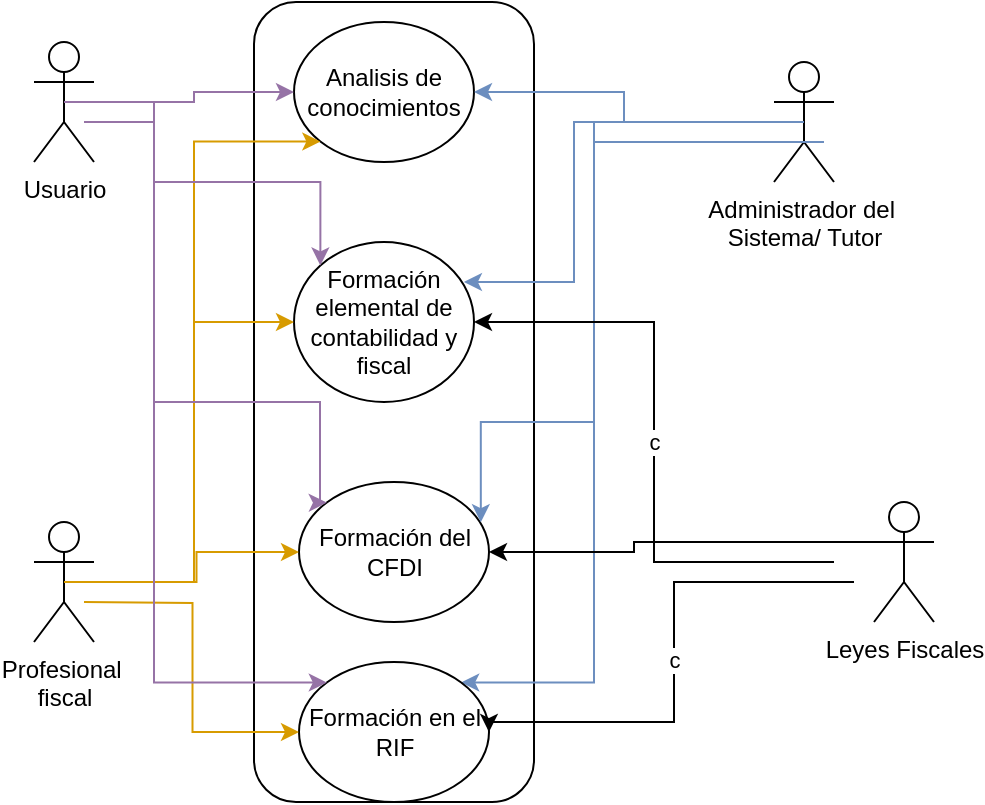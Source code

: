 <mxfile version="12.6.5" type="device"><diagram id="VlcNgdMxAHd7t4jrwora" name="Página-1"><mxGraphModel dx="872" dy="510" grid="1" gridSize="10" guides="1" tooltips="1" connect="1" arrows="1" fold="1" page="1" pageScale="1" pageWidth="827" pageHeight="1169" math="0" shadow="0"><root><mxCell id="0"/><mxCell id="1" parent="0"/><mxCell id="6AR6f_h3jLLX2x6Vhz1S-10" value="" style="rounded=1;whiteSpace=wrap;html=1;fillColor=none;" parent="1" vertex="1"><mxGeometry x="140" y="40" width="140" height="400" as="geometry"/></mxCell><mxCell id="6AR6f_h3jLLX2x6Vhz1S-2" value="Analisis de conocimientos" style="ellipse;whiteSpace=wrap;html=1;" parent="1" vertex="1"><mxGeometry x="160" y="50" width="90" height="70" as="geometry"/></mxCell><mxCell id="6AR6f_h3jLLX2x6Vhz1S-8" value="Formación elemental de contabilidad y fiscal" style="ellipse;whiteSpace=wrap;html=1;" parent="1" vertex="1"><mxGeometry x="160" y="160" width="90" height="80" as="geometry"/></mxCell><mxCell id="6AR6f_h3jLLX2x6Vhz1S-9" value="Formación del CFDI" style="ellipse;whiteSpace=wrap;html=1;" parent="1" vertex="1"><mxGeometry x="162.5" y="280" width="95" height="70" as="geometry"/></mxCell><mxCell id="6AR6f_h3jLLX2x6Vhz1S-16" value="" style="edgeStyle=orthogonalEdgeStyle;rounded=0;orthogonalLoop=1;jettySize=auto;html=1;fillColor=#e1d5e7;strokeColor=#9673a6;" parent="1" source="6AR6f_h3jLLX2x6Vhz1S-12" target="6AR6f_h3jLLX2x6Vhz1S-2" edge="1"><mxGeometry relative="1" as="geometry"/></mxCell><mxCell id="6AR6f_h3jLLX2x6Vhz1S-12" value="Usuario" style="shape=umlActor;verticalLabelPosition=bottom;labelBackgroundColor=#ffffff;verticalAlign=top;html=1;outlineConnect=0;fillColor=none;" parent="1" vertex="1"><mxGeometry x="30" y="60" width="30" height="60" as="geometry"/></mxCell><mxCell id="6AR6f_h3jLLX2x6Vhz1S-28" value="" style="edgeStyle=orthogonalEdgeStyle;rounded=0;orthogonalLoop=1;jettySize=auto;html=1;entryX=0;entryY=1;entryDx=0;entryDy=0;exitX=0.5;exitY=0.5;exitDx=0;exitDy=0;exitPerimeter=0;fillColor=#ffe6cc;strokeColor=#d79b00;" parent="1" source="6AR6f_h3jLLX2x6Vhz1S-13" target="6AR6f_h3jLLX2x6Vhz1S-2" edge="1"><mxGeometry relative="1" as="geometry"><Array as="points"><mxPoint x="110" y="330"/><mxPoint x="110" y="110"/></Array></mxGeometry></mxCell><mxCell id="6AR6f_h3jLLX2x6Vhz1S-34" value="" style="edgeStyle=orthogonalEdgeStyle;rounded=0;orthogonalLoop=1;jettySize=auto;html=1;entryX=0;entryY=0.5;entryDx=0;entryDy=0;exitX=0.5;exitY=0.5;exitDx=0;exitDy=0;exitPerimeter=0;fillColor=#ffe6cc;strokeColor=#d79b00;" parent="1" source="6AR6f_h3jLLX2x6Vhz1S-13" target="6AR6f_h3jLLX2x6Vhz1S-9" edge="1"><mxGeometry relative="1" as="geometry"/></mxCell><mxCell id="6AR6f_h3jLLX2x6Vhz1S-13" value="Profesional&amp;nbsp;&lt;br&gt;fiscal" style="shape=umlActor;verticalLabelPosition=bottom;labelBackgroundColor=#ffffff;verticalAlign=top;html=1;outlineConnect=0;fillColor=none;" parent="1" vertex="1"><mxGeometry x="30" y="300" width="30" height="60" as="geometry"/></mxCell><mxCell id="6AR6f_h3jLLX2x6Vhz1S-29" value="" style="edgeStyle=orthogonalEdgeStyle;rounded=0;orthogonalLoop=1;jettySize=auto;html=1;fillColor=#dae8fc;strokeColor=#6c8ebf;" parent="1" source="6AR6f_h3jLLX2x6Vhz1S-14" target="6AR6f_h3jLLX2x6Vhz1S-2" edge="1"><mxGeometry relative="1" as="geometry"/></mxCell><mxCell id="6AR6f_h3jLLX2x6Vhz1S-14" value="Administrador del&amp;nbsp;&lt;br&gt;Sistema/ Tutor" style="shape=umlActor;verticalLabelPosition=bottom;labelBackgroundColor=#ffffff;verticalAlign=top;html=1;outlineConnect=0;fillColor=none;" parent="1" vertex="1"><mxGeometry x="400" y="70" width="30" height="60" as="geometry"/></mxCell><mxCell id="6AR6f_h3jLLX2x6Vhz1S-36" value="" style="edgeStyle=orthogonalEdgeStyle;rounded=0;orthogonalLoop=1;jettySize=auto;html=1;entryX=0;entryY=0.5;entryDx=0;entryDy=0;exitX=0.5;exitY=0.5;exitDx=0;exitDy=0;exitPerimeter=0;fillColor=#ffe6cc;strokeColor=#d79b00;" parent="1" source="6AR6f_h3jLLX2x6Vhz1S-13" target="6AR6f_h3jLLX2x6Vhz1S-8" edge="1"><mxGeometry relative="1" as="geometry"><mxPoint x="65" y="330" as="sourcePoint"/><mxPoint x="170" y="275" as="targetPoint"/></mxGeometry></mxCell><mxCell id="6AR6f_h3jLLX2x6Vhz1S-38" value="" style="edgeStyle=orthogonalEdgeStyle;rounded=0;orthogonalLoop=1;jettySize=auto;html=1;entryX=0.944;entryY=0.25;entryDx=0;entryDy=0;entryPerimeter=0;exitX=0.5;exitY=0.5;exitDx=0;exitDy=0;exitPerimeter=0;fillColor=#dae8fc;strokeColor=#6c8ebf;" parent="1" source="6AR6f_h3jLLX2x6Vhz1S-14" target="6AR6f_h3jLLX2x6Vhz1S-8" edge="1"><mxGeometry relative="1" as="geometry"><mxPoint x="380" y="110" as="sourcePoint"/><mxPoint x="260" y="95" as="targetPoint"/><Array as="points"><mxPoint x="300" y="100"/><mxPoint x="300" y="180"/></Array></mxGeometry></mxCell><mxCell id="6AR6f_h3jLLX2x6Vhz1S-39" value="" style="edgeStyle=orthogonalEdgeStyle;rounded=0;orthogonalLoop=1;jettySize=auto;html=1;entryX=1;entryY=0;entryDx=0;entryDy=0;exitX=0.5;exitY=0.5;exitDx=0;exitDy=0;exitPerimeter=0;fillColor=#dae8fc;strokeColor=#6c8ebf;" parent="1" source="6AR6f_h3jLLX2x6Vhz1S-14" target="XH-jEj86-0SoALnU9dSO-1" edge="1"><mxGeometry relative="1" as="geometry"><mxPoint x="390" y="120" as="sourcePoint"/><mxPoint x="254.96" y="160" as="targetPoint"/><Array as="points"><mxPoint x="310" y="100"/><mxPoint x="310" y="380"/></Array></mxGeometry></mxCell><mxCell id="6AR6f_h3jLLX2x6Vhz1S-46" value="" style="edgeStyle=orthogonalEdgeStyle;rounded=0;orthogonalLoop=1;jettySize=auto;html=1;fillColor=#e1d5e7;strokeColor=#9673a6;entryX=0;entryY=0;entryDx=0;entryDy=0;exitX=0.5;exitY=0.5;exitDx=0;exitDy=0;exitPerimeter=0;" parent="1" source="6AR6f_h3jLLX2x6Vhz1S-12" target="6AR6f_h3jLLX2x6Vhz1S-9" edge="1"><mxGeometry relative="1" as="geometry"><mxPoint x="80" y="110" as="sourcePoint"/><mxPoint x="183.18" y="330.251" as="targetPoint"/><Array as="points"><mxPoint x="90" y="90"/><mxPoint x="90" y="240"/><mxPoint x="173" y="240"/></Array></mxGeometry></mxCell><mxCell id="6AR6f_h3jLLX2x6Vhz1S-50" value="" style="edgeStyle=orthogonalEdgeStyle;rounded=0;orthogonalLoop=1;jettySize=auto;html=1;fillColor=#e1d5e7;strokeColor=#9673a6;entryX=0;entryY=0;entryDx=0;entryDy=0;exitX=0.5;exitY=0.5;exitDx=0;exitDy=0;exitPerimeter=0;" parent="1" target="6AR6f_h3jLLX2x6Vhz1S-8" edge="1"><mxGeometry relative="1" as="geometry"><mxPoint x="55" y="100" as="sourcePoint"/><mxPoint x="183.18" y="280.251" as="targetPoint"/><Array as="points"><mxPoint x="90" y="100"/><mxPoint x="90" y="130"/><mxPoint x="173" y="130"/></Array></mxGeometry></mxCell><mxCell id="XH-jEj86-0SoALnU9dSO-1" value="Formación en el RIF" style="ellipse;whiteSpace=wrap;html=1;" vertex="1" parent="1"><mxGeometry x="162.5" y="370" width="95" height="70" as="geometry"/></mxCell><mxCell id="XH-jEj86-0SoALnU9dSO-3" value="" style="edgeStyle=orthogonalEdgeStyle;rounded=0;orthogonalLoop=1;jettySize=auto;html=1;exitX=0.5;exitY=0.5;exitDx=0;exitDy=0;exitPerimeter=0;fillColor=#ffe6cc;strokeColor=#d79b00;entryX=0;entryY=0.5;entryDx=0;entryDy=0;" edge="1" parent="1" target="XH-jEj86-0SoALnU9dSO-1"><mxGeometry relative="1" as="geometry"><mxPoint x="55" y="340" as="sourcePoint"/><mxPoint x="172.5" y="325" as="targetPoint"/></mxGeometry></mxCell><mxCell id="XH-jEj86-0SoALnU9dSO-4" value="" style="edgeStyle=orthogonalEdgeStyle;rounded=0;orthogonalLoop=1;jettySize=auto;html=1;fillColor=#e1d5e7;strokeColor=#9673a6;entryX=0;entryY=0;entryDx=0;entryDy=0;exitX=0.5;exitY=0.5;exitDx=0;exitDy=0;exitPerimeter=0;" edge="1" parent="1" target="XH-jEj86-0SoALnU9dSO-1"><mxGeometry relative="1" as="geometry"><mxPoint x="55" y="100" as="sourcePoint"/><mxPoint x="186.591" y="300.121" as="targetPoint"/><Array as="points"><mxPoint x="90" y="100"/><mxPoint x="90" y="380"/></Array></mxGeometry></mxCell><mxCell id="XH-jEj86-0SoALnU9dSO-5" value="" style="edgeStyle=orthogonalEdgeStyle;rounded=0;orthogonalLoop=1;jettySize=auto;html=1;entryX=1;entryY=0;entryDx=0;entryDy=0;exitX=0.5;exitY=0.5;exitDx=0;exitDy=0;exitPerimeter=0;fillColor=#dae8fc;strokeColor=#6c8ebf;" edge="1" parent="1"><mxGeometry relative="1" as="geometry"><mxPoint x="425" y="110" as="sourcePoint"/><mxPoint x="253.409" y="300.121" as="targetPoint"/><Array as="points"><mxPoint x="310" y="110"/><mxPoint x="310" y="250"/></Array></mxGeometry></mxCell><mxCell id="XH-jEj86-0SoALnU9dSO-11" value="" style="edgeStyle=orthogonalEdgeStyle;rounded=0;orthogonalLoop=1;jettySize=auto;html=1;entryX=1;entryY=0.5;entryDx=0;entryDy=0;" edge="1" parent="1" source="XH-jEj86-0SoALnU9dSO-9" target="6AR6f_h3jLLX2x6Vhz1S-9"><mxGeometry relative="1" as="geometry"><mxPoint x="340" y="310" as="targetPoint"/><Array as="points"><mxPoint x="330" y="310"/><mxPoint x="330" y="315"/></Array></mxGeometry></mxCell><mxCell id="XH-jEj86-0SoALnU9dSO-9" value="Leyes Fiscales" style="shape=umlActor;verticalLabelPosition=bottom;labelBackgroundColor=#ffffff;verticalAlign=top;html=1;outlineConnect=0;fillColor=none;" vertex="1" parent="1"><mxGeometry x="450" y="290" width="30" height="60" as="geometry"/></mxCell><mxCell id="XH-jEj86-0SoALnU9dSO-12" value="c&lt;span style=&quot;color: rgba(0 , 0 , 0 , 0) ; font-family: monospace ; font-size: 0px ; background-color: rgb(248 , 249 , 250)&quot;&gt;%3CmxGraphModel%3E%3Croot%3E%3CmxCell%20id%3D%220%22%2F%3E%3CmxCell%20id%3D%221%22%20parent%3D%220%22%2F%3E%3CmxCell%20id%3D%222%22%20value%3D%22%22%20style%3D%22edgeStyle%3DorthogonalEdgeStyle%3Brounded%3D0%3BorthogonalLoop%3D1%3BjettySize%3Dauto%3Bhtml%3D1%3BentryX%3D1%3BentryY%3D1%3BentryDx%3D0%3BentryDy%3D0%3B%22%20edge%3D%221%22%20parent%3D%221%22%3E%3CmxGeometry%20relative%3D%221%22%20as%3D%22geometry%22%3E%3CmxPoint%20x%3D%22420%22%20y%3D%22310%22%20as%3D%22sourcePoint%22%2F%3E%3CmxPoint%20x%3D%22236.82%22%20y%3D%22109.749%22%20as%3D%22targetPoint%22%2F%3E%3CArray%20as%3D%22points%22%3E%3CmxPoint%20x%3D%22330%22%20y%3D%22310%22%2F%3E%3CmxPoint%20x%3D%22330%22%20y%3D%22140%22%2F%3E%3CmxPoint%20x%3D%22237%22%20y%3D%22140%22%2F%3E%3C%2FArray%3E%3C%2FmxGeometry%3E%3C%2FmxCell%3E%3C%2Froot%3E%3C%2FmxGraphModel%3E&lt;/span&gt;" style="edgeStyle=orthogonalEdgeStyle;rounded=0;orthogonalLoop=1;jettySize=auto;html=1;entryX=1;entryY=0.5;entryDx=0;entryDy=0;" edge="1" parent="1" target="6AR6f_h3jLLX2x6Vhz1S-8"><mxGeometry relative="1" as="geometry"><mxPoint x="430" y="320" as="sourcePoint"/><mxPoint x="246.82" y="119.749" as="targetPoint"/><Array as="points"><mxPoint x="340" y="320"/><mxPoint x="340" y="200"/></Array></mxGeometry></mxCell><mxCell id="XH-jEj86-0SoALnU9dSO-13" value="c&lt;span style=&quot;color: rgba(0 , 0 , 0 , 0) ; font-family: monospace ; font-size: 0px ; background-color: rgb(248 , 249 , 250)&quot;&gt;%3CmxGraphModel%3E%3Croot%3E%3CmxCell%20id%3D%220%22%2F%3E%3CmxCell%20id%3D%221%22%20parent%3D%220%22%2F%3E%3CmxCell%20id%3D%222%22%20value%3D%22%22%20style%3D%22edgeStyle%3DorthogonalEdgeStyle%3Brounded%3D0%3BorthogonalLoop%3D1%3BjettySize%3Dauto%3Bhtml%3D1%3BentryX%3D1%3BentryY%3D1%3BentryDx%3D0%3BentryDy%3D0%3B%22%20edge%3D%221%22%20parent%3D%221%22%3E%3CmxGeometry%20relative%3D%221%22%20as%3D%22geometry%22%3E%3CmxPoint%20x%3D%22420%22%20y%3D%22310%22%20as%3D%22sourcePoint%22%2F%3E%3CmxPoint%20x%3D%22236.82%22%20y%3D%22109.749%22%20as%3D%22targetPoint%22%2F%3E%3CArray%20as%3D%22points%22%3E%3CmxPoint%20x%3D%22330%22%20y%3D%22310%22%2F%3E%3CmxPoint%20x%3D%22330%22%20y%3D%22140%22%2F%3E%3CmxPoint%20x%3D%22237%22%20y%3D%22140%22%2F%3E%3C%2FArray%3E%3C%2FmxGeometry%3E%3C%2FmxCell%3E%3C%2Froot%3E%3C%2FmxGraphModel%3E&lt;/span&gt;" style="edgeStyle=orthogonalEdgeStyle;rounded=0;orthogonalLoop=1;jettySize=auto;html=1;entryX=1;entryY=0.5;entryDx=0;entryDy=0;" edge="1" parent="1" target="XH-jEj86-0SoALnU9dSO-1"><mxGeometry relative="1" as="geometry"><mxPoint x="440" y="330" as="sourcePoint"/><mxPoint x="260" y="210" as="targetPoint"/><Array as="points"><mxPoint x="350" y="330"/><mxPoint x="350" y="400"/><mxPoint x="258" y="400"/></Array></mxGeometry></mxCell></root></mxGraphModel></diagram></mxfile>